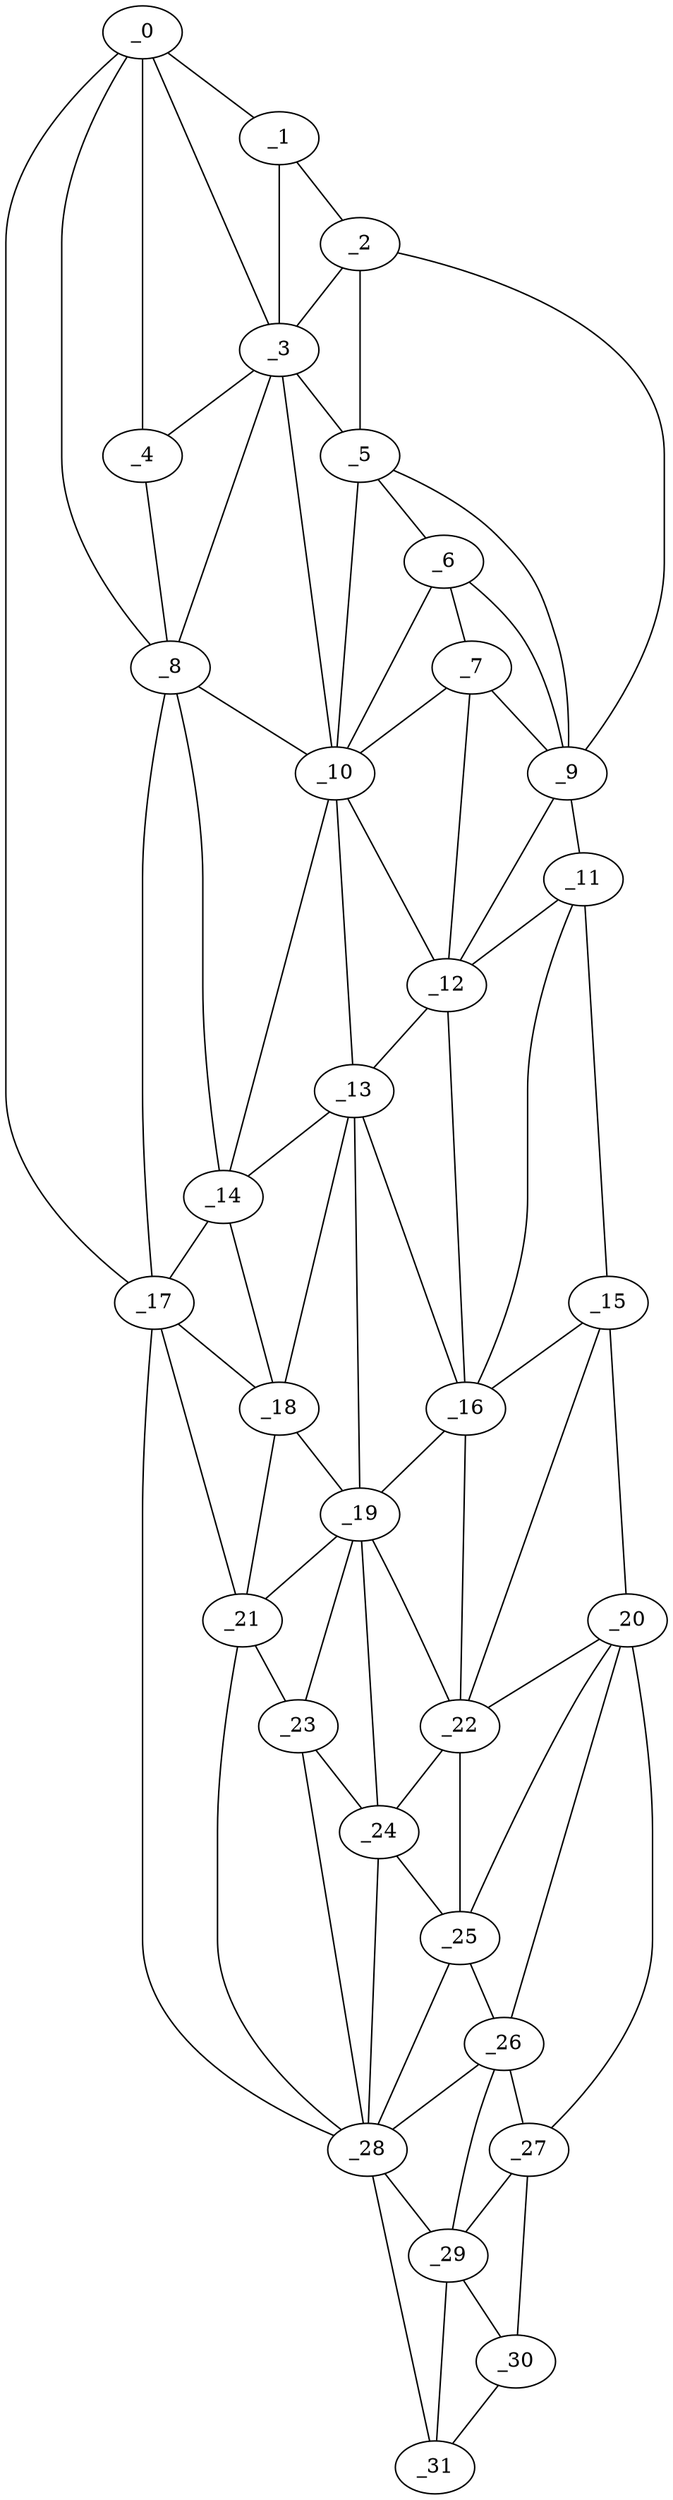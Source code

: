 graph "obj6__300.gxl" {
	_0	 [x=6,
		y=90];
	_1	 [x=7,
		y=76];
	_0 -- _1	 [valence=1];
	_3	 [x=17,
		y=80];
	_0 -- _3	 [valence=2];
	_4	 [x=17,
		y=90];
	_0 -- _4	 [valence=1];
	_8	 [x=39,
		y=95];
	_0 -- _8	 [valence=1];
	_17	 [x=70,
		y=101];
	_0 -- _17	 [valence=1];
	_2	 [x=16,
		y=68];
	_1 -- _2	 [valence=1];
	_1 -- _3	 [valence=1];
	_2 -- _3	 [valence=2];
	_5	 [x=24,
		y=63];
	_2 -- _5	 [valence=2];
	_9	 [x=40,
		y=48];
	_2 -- _9	 [valence=1];
	_3 -- _4	 [valence=2];
	_3 -- _5	 [valence=1];
	_3 -- _8	 [valence=2];
	_10	 [x=44,
		y=81];
	_3 -- _10	 [valence=1];
	_4 -- _8	 [valence=2];
	_6	 [x=29,
		y=60];
	_5 -- _6	 [valence=2];
	_5 -- _9	 [valence=2];
	_5 -- _10	 [valence=2];
	_7	 [x=34,
		y=59];
	_6 -- _7	 [valence=2];
	_6 -- _9	 [valence=2];
	_6 -- _10	 [valence=2];
	_7 -- _9	 [valence=2];
	_7 -- _10	 [valence=2];
	_12	 [x=51,
		y=59];
	_7 -- _12	 [valence=2];
	_8 -- _10	 [valence=1];
	_14	 [x=62,
		y=98];
	_8 -- _14	 [valence=2];
	_8 -- _17	 [valence=2];
	_11	 [x=51,
		y=40];
	_9 -- _11	 [valence=1];
	_9 -- _12	 [valence=2];
	_10 -- _12	 [valence=1];
	_13	 [x=57,
		y=75];
	_10 -- _13	 [valence=1];
	_10 -- _14	 [valence=2];
	_11 -- _12	 [valence=1];
	_15	 [x=65,
		y=30];
	_11 -- _15	 [valence=1];
	_16	 [x=66,
		y=62];
	_11 -- _16	 [valence=1];
	_12 -- _13	 [valence=2];
	_12 -- _16	 [valence=2];
	_13 -- _14	 [valence=2];
	_13 -- _16	 [valence=2];
	_18	 [x=72,
		y=83];
	_13 -- _18	 [valence=1];
	_19	 [x=76,
		y=76];
	_13 -- _19	 [valence=2];
	_14 -- _17	 [valence=1];
	_14 -- _18	 [valence=2];
	_15 -- _16	 [valence=2];
	_20	 [x=79,
		y=28];
	_15 -- _20	 [valence=1];
	_22	 [x=83,
		y=56];
	_15 -- _22	 [valence=2];
	_16 -- _19	 [valence=2];
	_16 -- _22	 [valence=1];
	_17 -- _18	 [valence=1];
	_21	 [x=81,
		y=87];
	_17 -- _21	 [valence=2];
	_28	 [x=109,
		y=68];
	_17 -- _28	 [valence=1];
	_18 -- _19	 [valence=1];
	_18 -- _21	 [valence=2];
	_19 -- _21	 [valence=1];
	_19 -- _22	 [valence=1];
	_23	 [x=86,
		y=78];
	_19 -- _23	 [valence=2];
	_24	 [x=89,
		y=65];
	_19 -- _24	 [valence=2];
	_20 -- _22	 [valence=2];
	_25	 [x=90,
		y=49];
	_20 -- _25	 [valence=1];
	_26	 [x=99,
		y=39];
	_20 -- _26	 [valence=2];
	_27	 [x=107,
		y=33];
	_20 -- _27	 [valence=1];
	_21 -- _23	 [valence=2];
	_21 -- _28	 [valence=2];
	_22 -- _24	 [valence=2];
	_22 -- _25	 [valence=2];
	_23 -- _24	 [valence=1];
	_23 -- _28	 [valence=1];
	_24 -- _25	 [valence=2];
	_24 -- _28	 [valence=2];
	_25 -- _26	 [valence=2];
	_25 -- _28	 [valence=2];
	_26 -- _27	 [valence=1];
	_26 -- _28	 [valence=2];
	_29	 [x=120,
		y=48];
	_26 -- _29	 [valence=2];
	_27 -- _29	 [valence=2];
	_30	 [x=121,
		y=38];
	_27 -- _30	 [valence=1];
	_28 -- _29	 [valence=2];
	_31	 [x=123,
		y=52];
	_28 -- _31	 [valence=1];
	_29 -- _30	 [valence=1];
	_29 -- _31	 [valence=2];
	_30 -- _31	 [valence=1];
}
